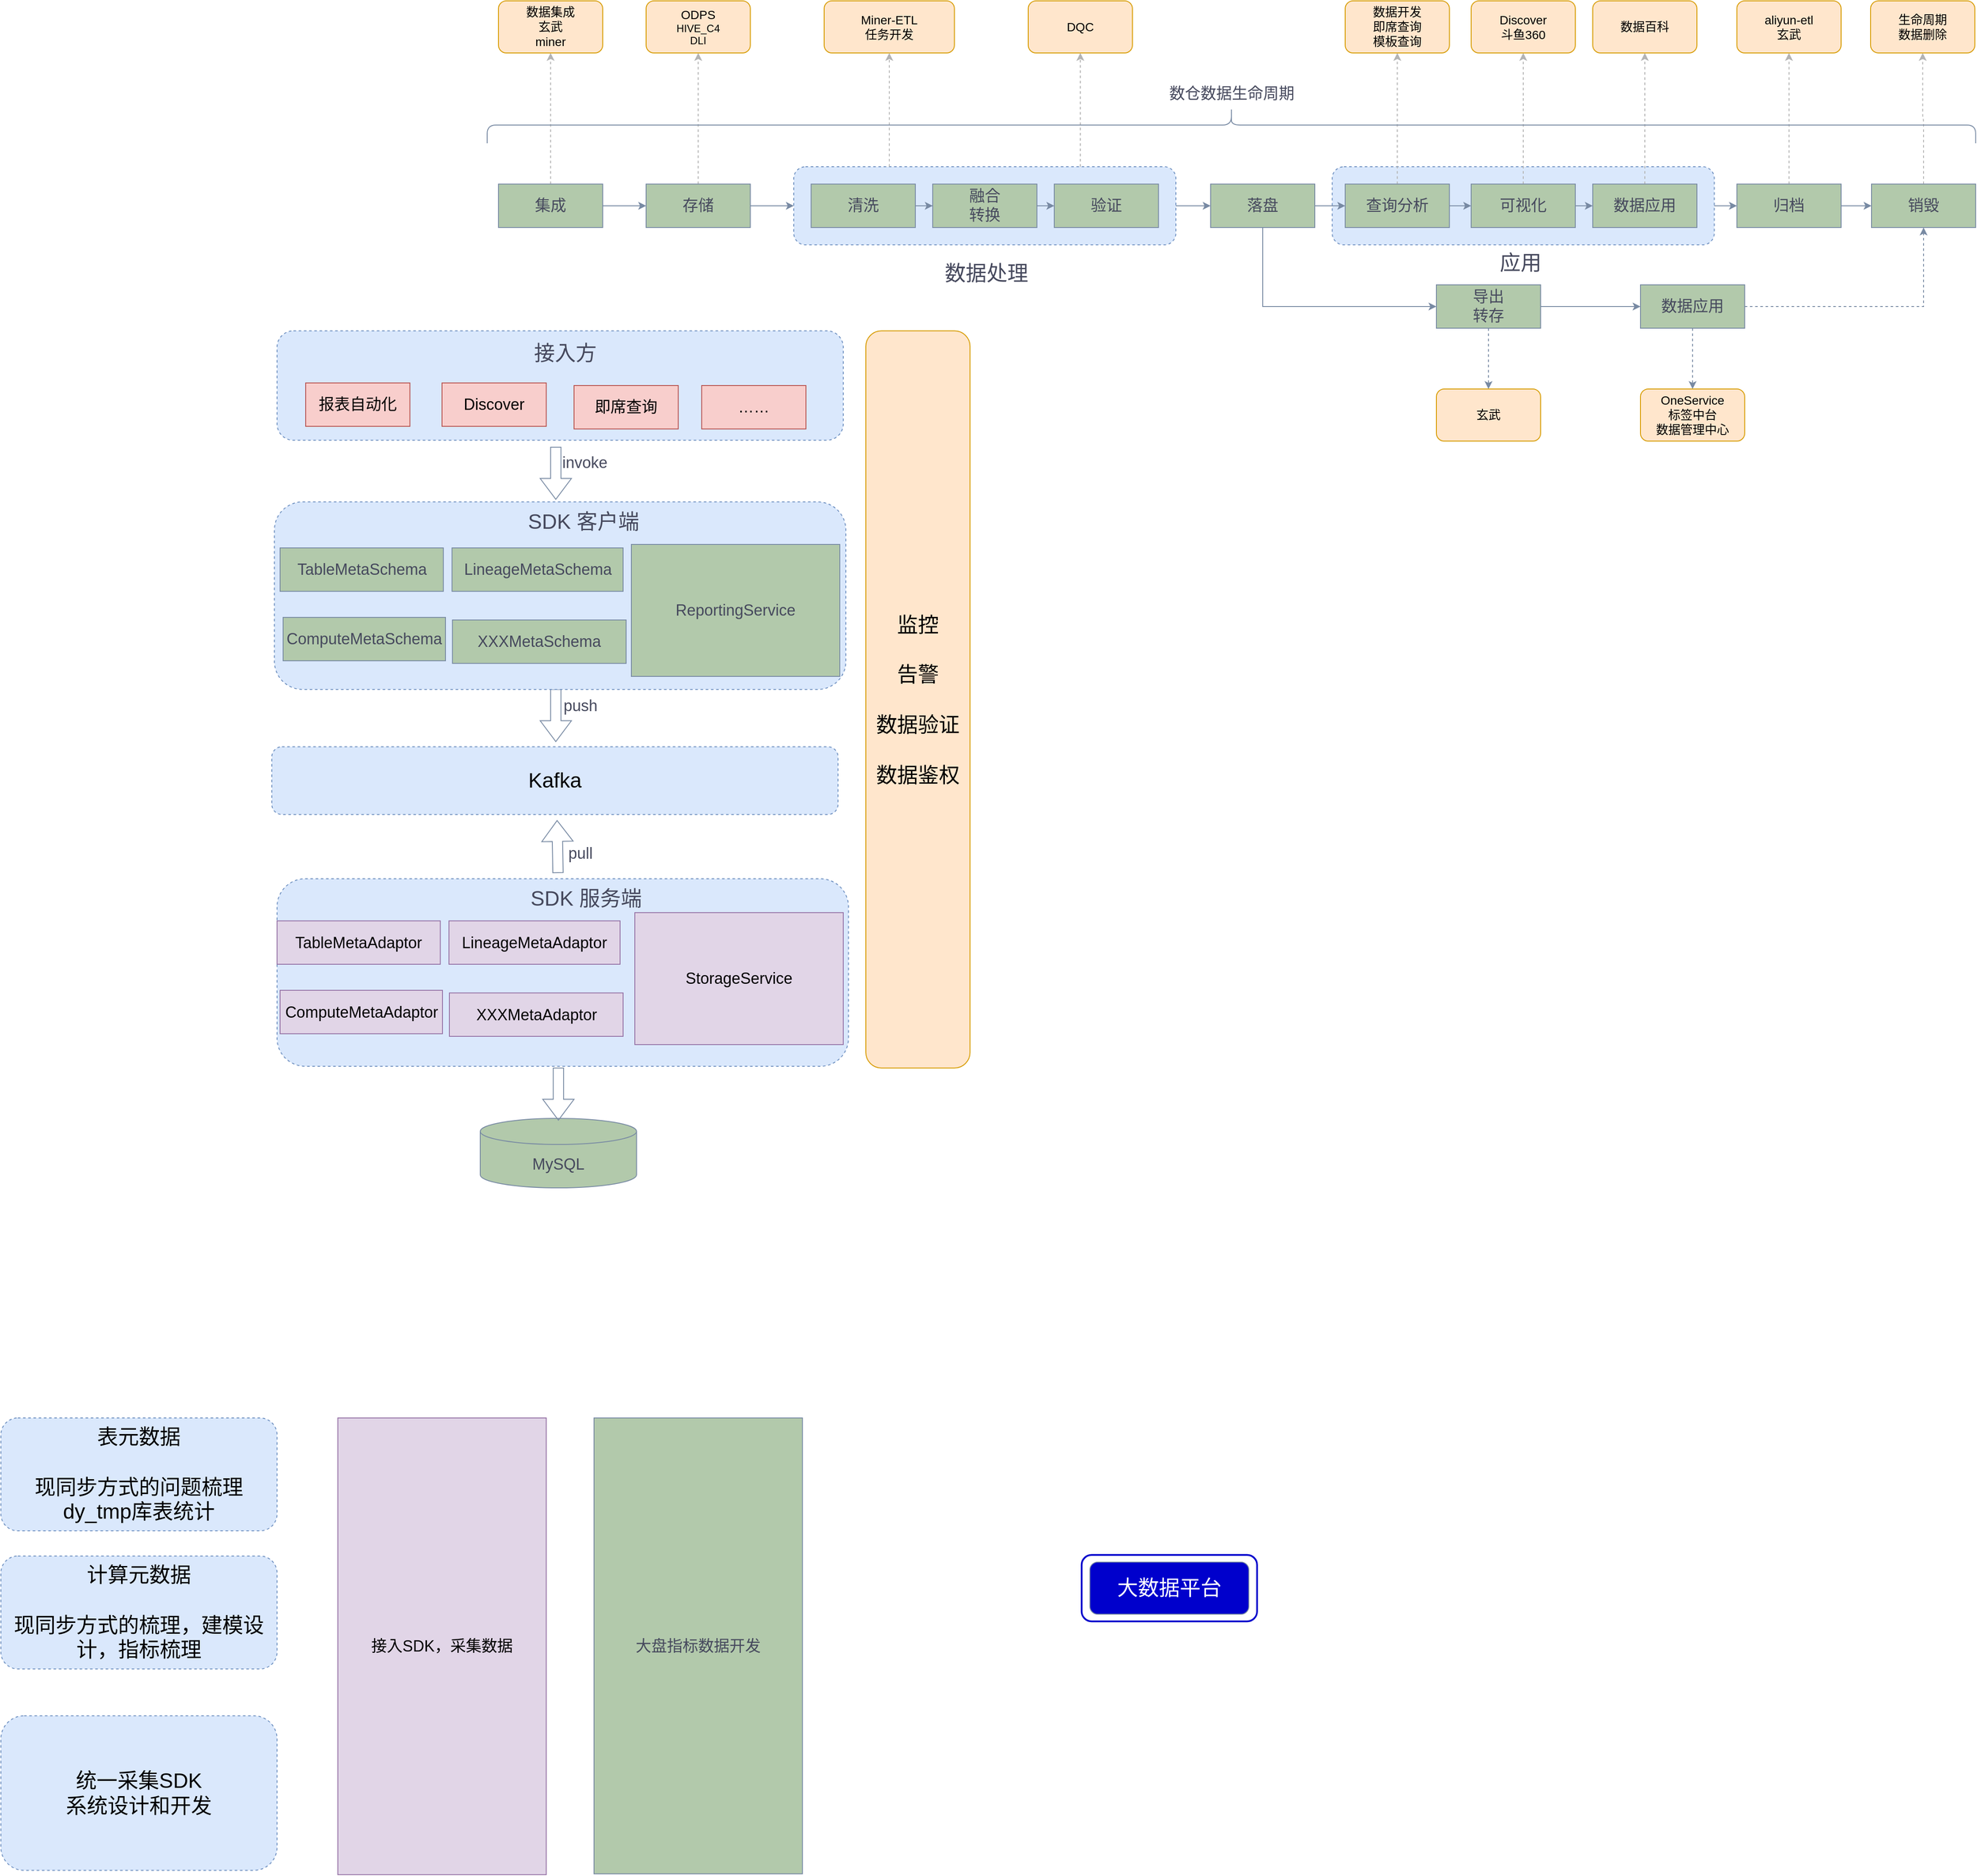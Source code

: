 <mxfile version="15.1.4" type="github">
  <diagram id="C5RBs43oDa-KdzZeNtuy" name="Page-1">
    <mxGraphModel dx="2310" dy="783" grid="0" gridSize="10" guides="1" tooltips="1" connect="1" arrows="1" fold="1" page="1" pageScale="1" pageWidth="827" pageHeight="1169" math="0" shadow="0">
      <root>
        <mxCell id="WIyWlLk6GJQsqaUBKTNV-0" />
        <mxCell id="WIyWlLk6GJQsqaUBKTNV-1" parent="WIyWlLk6GJQsqaUBKTNV-0" />
        <mxCell id="fR8x_7uv4c2v0l3vNsXf-149" value="" style="rounded=1;whiteSpace=wrap;html=1;sketch=0;fontColor=#46495D;align=center;fillColor=none;strokeWidth=2;strokeColor=#0000CC;" vertex="1" parent="WIyWlLk6GJQsqaUBKTNV-1">
          <mxGeometry x="451.5" y="1848.75" width="202" height="76.5" as="geometry" />
        </mxCell>
        <mxCell id="fR8x_7uv4c2v0l3vNsXf-33" value="" style="rounded=1;whiteSpace=wrap;html=1;dashed=1;fillColor=#dae8fc;strokeColor=#6c8ebf;" vertex="1" parent="WIyWlLk6GJQsqaUBKTNV-1">
          <mxGeometry x="740" y="250" width="440" height="90" as="geometry" />
        </mxCell>
        <mxCell id="jvFf8i0ZCvz8vUMbrJRg-9" style="edgeStyle=orthogonalEdgeStyle;rounded=0;orthogonalLoop=1;jettySize=auto;html=1;exitX=1;exitY=0.5;exitDx=0;exitDy=0;strokeColor=#788AA3;fontColor=#46495D;" parent="WIyWlLk6GJQsqaUBKTNV-1" source="jvFf8i0ZCvz8vUMbrJRg-0" target="jvFf8i0ZCvz8vUMbrJRg-1" edge="1">
          <mxGeometry relative="1" as="geometry" />
        </mxCell>
        <mxCell id="fR8x_7uv4c2v0l3vNsXf-49" style="edgeStyle=orthogonalEdgeStyle;curved=0;rounded=1;sketch=0;orthogonalLoop=1;jettySize=auto;html=1;exitX=0.5;exitY=0;exitDx=0;exitDy=0;entryX=0.5;entryY=1;entryDx=0;entryDy=0;dashed=1;fontColor=#46495D;fillColor=#B2C9AB;strokeColor=#B3B3B3;" edge="1" parent="WIyWlLk6GJQsqaUBKTNV-1" source="jvFf8i0ZCvz8vUMbrJRg-0" target="fR8x_7uv4c2v0l3vNsXf-35">
          <mxGeometry relative="1" as="geometry" />
        </mxCell>
        <mxCell id="jvFf8i0ZCvz8vUMbrJRg-0" value="&lt;font style=&quot;font-size: 18px&quot;&gt;集成&lt;/font&gt;" style="rounded=0;whiteSpace=wrap;html=1;fillColor=#B2C9AB;strokeColor=#788AA3;fontColor=#46495D;" parent="WIyWlLk6GJQsqaUBKTNV-1" vertex="1">
          <mxGeometry x="-220" y="270" width="120" height="50" as="geometry" />
        </mxCell>
        <mxCell id="fR8x_7uv4c2v0l3vNsXf-10" style="edgeStyle=orthogonalEdgeStyle;rounded=0;orthogonalLoop=1;jettySize=auto;html=1;exitX=1;exitY=0.5;exitDx=0;exitDy=0;entryX=0;entryY=0.5;entryDx=0;entryDy=0;strokeColor=#788AA3;fontColor=#46495D;" edge="1" parent="WIyWlLk6GJQsqaUBKTNV-1" source="jvFf8i0ZCvz8vUMbrJRg-1" target="fR8x_7uv4c2v0l3vNsXf-1">
          <mxGeometry relative="1" as="geometry" />
        </mxCell>
        <mxCell id="fR8x_7uv4c2v0l3vNsXf-50" style="edgeStyle=orthogonalEdgeStyle;curved=0;rounded=1;sketch=0;orthogonalLoop=1;jettySize=auto;html=1;exitX=0.5;exitY=0;exitDx=0;exitDy=0;entryX=0.5;entryY=1;entryDx=0;entryDy=0;dashed=1;fontColor=#46495D;fillColor=#B2C9AB;strokeColor=#B3B3B3;" edge="1" parent="WIyWlLk6GJQsqaUBKTNV-1" source="jvFf8i0ZCvz8vUMbrJRg-1" target="fR8x_7uv4c2v0l3vNsXf-36">
          <mxGeometry relative="1" as="geometry" />
        </mxCell>
        <mxCell id="jvFf8i0ZCvz8vUMbrJRg-1" value="&lt;font style=&quot;font-size: 18px&quot;&gt;存储&lt;/font&gt;" style="rounded=0;whiteSpace=wrap;html=1;fillColor=#B2C9AB;strokeColor=#788AA3;fontColor=#46495D;" parent="WIyWlLk6GJQsqaUBKTNV-1" vertex="1">
          <mxGeometry x="-50" y="270" width="120" height="50" as="geometry" />
        </mxCell>
        <mxCell id="fR8x_7uv4c2v0l3vNsXf-13" style="edgeStyle=orthogonalEdgeStyle;rounded=0;orthogonalLoop=1;jettySize=auto;html=1;exitX=1;exitY=0.5;exitDx=0;exitDy=0;entryX=0;entryY=0.5;entryDx=0;entryDy=0;strokeColor=#788AA3;fontColor=#46495D;" edge="1" parent="WIyWlLk6GJQsqaUBKTNV-1" source="jvFf8i0ZCvz8vUMbrJRg-2" target="jvFf8i0ZCvz8vUMbrJRg-4">
          <mxGeometry relative="1" as="geometry" />
        </mxCell>
        <mxCell id="fR8x_7uv4c2v0l3vNsXf-16" style="edgeStyle=orthogonalEdgeStyle;rounded=0;orthogonalLoop=1;jettySize=auto;html=1;exitX=0.5;exitY=1;exitDx=0;exitDy=0;entryX=0;entryY=0.5;entryDx=0;entryDy=0;strokeColor=#788AA3;fontColor=#46495D;" edge="1" parent="WIyWlLk6GJQsqaUBKTNV-1" source="jvFf8i0ZCvz8vUMbrJRg-2" target="jvFf8i0ZCvz8vUMbrJRg-3">
          <mxGeometry relative="1" as="geometry" />
        </mxCell>
        <mxCell id="jvFf8i0ZCvz8vUMbrJRg-2" value="&lt;span style=&quot;font-size: 18px&quot;&gt;落盘&lt;/span&gt;" style="rounded=0;whiteSpace=wrap;html=1;fillColor=#B2C9AB;strokeColor=#788AA3;fontColor=#46495D;" parent="WIyWlLk6GJQsqaUBKTNV-1" vertex="1">
          <mxGeometry x="600" y="270" width="120" height="50" as="geometry" />
        </mxCell>
        <mxCell id="fR8x_7uv4c2v0l3vNsXf-17" style="edgeStyle=orthogonalEdgeStyle;rounded=0;orthogonalLoop=1;jettySize=auto;html=1;exitX=1;exitY=0.5;exitDx=0;exitDy=0;entryX=0;entryY=0.5;entryDx=0;entryDy=0;strokeColor=#788AA3;fontColor=#46495D;" edge="1" parent="WIyWlLk6GJQsqaUBKTNV-1" source="jvFf8i0ZCvz8vUMbrJRg-3" target="fR8x_7uv4c2v0l3vNsXf-12">
          <mxGeometry relative="1" as="geometry" />
        </mxCell>
        <mxCell id="fR8x_7uv4c2v0l3vNsXf-62" style="edgeStyle=orthogonalEdgeStyle;curved=0;rounded=1;sketch=0;orthogonalLoop=1;jettySize=auto;html=1;exitX=0.5;exitY=1;exitDx=0;exitDy=0;entryX=0.5;entryY=0;entryDx=0;entryDy=0;dashed=1;fontColor=#46495D;strokeColor=#788AA3;fillColor=#B2C9AB;" edge="1" parent="WIyWlLk6GJQsqaUBKTNV-1" source="jvFf8i0ZCvz8vUMbrJRg-3" target="fR8x_7uv4c2v0l3vNsXf-61">
          <mxGeometry relative="1" as="geometry" />
        </mxCell>
        <mxCell id="jvFf8i0ZCvz8vUMbrJRg-3" value="&lt;font style=&quot;font-size: 18px&quot;&gt;导出&lt;br&gt;转存&lt;br&gt;&lt;/font&gt;" style="rounded=0;whiteSpace=wrap;html=1;fillColor=#B2C9AB;strokeColor=#788AA3;fontColor=#46495D;" parent="WIyWlLk6GJQsqaUBKTNV-1" vertex="1">
          <mxGeometry x="860" y="386" width="120" height="50" as="geometry" />
        </mxCell>
        <mxCell id="fR8x_7uv4c2v0l3vNsXf-14" style="edgeStyle=orthogonalEdgeStyle;rounded=0;orthogonalLoop=1;jettySize=auto;html=1;exitX=1;exitY=0.5;exitDx=0;exitDy=0;strokeColor=#788AA3;fontColor=#46495D;entryX=0;entryY=0.5;entryDx=0;entryDy=0;" edge="1" parent="WIyWlLk6GJQsqaUBKTNV-1" source="jvFf8i0ZCvz8vUMbrJRg-4" target="fR8x_7uv4c2v0l3vNsXf-20">
          <mxGeometry relative="1" as="geometry">
            <mxPoint x="920" y="295" as="targetPoint" />
          </mxGeometry>
        </mxCell>
        <mxCell id="fR8x_7uv4c2v0l3vNsXf-70" style="edgeStyle=none;rounded=0;sketch=0;orthogonalLoop=1;jettySize=auto;html=1;exitX=0.5;exitY=0;exitDx=0;exitDy=0;entryX=0.5;entryY=1;entryDx=0;entryDy=0;fontColor=#46495D;fillColor=#B2C9AB;strokeColor=#B3B3B3;dashed=1;" edge="1" parent="WIyWlLk6GJQsqaUBKTNV-1" source="jvFf8i0ZCvz8vUMbrJRg-4" target="fR8x_7uv4c2v0l3vNsXf-40">
          <mxGeometry relative="1" as="geometry" />
        </mxCell>
        <mxCell id="jvFf8i0ZCvz8vUMbrJRg-4" value="&lt;font style=&quot;font-size: 18px&quot;&gt;查询分析&lt;/font&gt;" style="rounded=0;whiteSpace=wrap;html=1;fillColor=#B2C9AB;strokeColor=#788AA3;fontColor=#46495D;" parent="WIyWlLk6GJQsqaUBKTNV-1" vertex="1">
          <mxGeometry x="755" y="270" width="120" height="50" as="geometry" />
        </mxCell>
        <mxCell id="fR8x_7uv4c2v0l3vNsXf-15" style="edgeStyle=orthogonalEdgeStyle;rounded=0;orthogonalLoop=1;jettySize=auto;html=1;entryX=0;entryY=0.5;entryDx=0;entryDy=0;strokeColor=#788AA3;fontColor=#46495D;" edge="1" parent="WIyWlLk6GJQsqaUBKTNV-1" target="jvFf8i0ZCvz8vUMbrJRg-6">
          <mxGeometry relative="1" as="geometry">
            <mxPoint x="1180" y="295" as="sourcePoint" />
          </mxGeometry>
        </mxCell>
        <mxCell id="fR8x_7uv4c2v0l3vNsXf-72" style="edgeStyle=none;rounded=1;sketch=0;orthogonalLoop=1;jettySize=auto;html=1;exitX=0.5;exitY=0;exitDx=0;exitDy=0;entryX=0.5;entryY=1;entryDx=0;entryDy=0;fontColor=#46495D;fillColor=#B2C9AB;strokeColor=#B3B3B3;dashed=1;" edge="1" parent="WIyWlLk6GJQsqaUBKTNV-1" source="jvFf8i0ZCvz8vUMbrJRg-5" target="fR8x_7uv4c2v0l3vNsXf-48">
          <mxGeometry relative="1" as="geometry" />
        </mxCell>
        <mxCell id="jvFf8i0ZCvz8vUMbrJRg-5" value="&lt;font style=&quot;font-size: 18px&quot;&gt;数据应用&lt;/font&gt;" style="rounded=0;whiteSpace=wrap;html=1;fillColor=#B2C9AB;strokeColor=#788AA3;fontColor=#46495D;" parent="WIyWlLk6GJQsqaUBKTNV-1" vertex="1">
          <mxGeometry x="1040" y="270" width="120" height="50" as="geometry" />
        </mxCell>
        <mxCell id="jvFf8i0ZCvz8vUMbrJRg-13" value="" style="edgeStyle=orthogonalEdgeStyle;rounded=0;orthogonalLoop=1;jettySize=auto;html=1;strokeColor=#788AA3;fontColor=#46495D;" parent="WIyWlLk6GJQsqaUBKTNV-1" source="jvFf8i0ZCvz8vUMbrJRg-6" target="jvFf8i0ZCvz8vUMbrJRg-7" edge="1">
          <mxGeometry relative="1" as="geometry" />
        </mxCell>
        <mxCell id="fR8x_7uv4c2v0l3vNsXf-58" style="edgeStyle=orthogonalEdgeStyle;curved=0;rounded=1;sketch=0;orthogonalLoop=1;jettySize=auto;html=1;exitX=0.5;exitY=0;exitDx=0;exitDy=0;entryX=0.5;entryY=1;entryDx=0;entryDy=0;dashed=1;fontColor=#46495D;fillColor=#B2C9AB;strokeColor=#B3B3B3;" edge="1" parent="WIyWlLk6GJQsqaUBKTNV-1" source="jvFf8i0ZCvz8vUMbrJRg-6" target="fR8x_7uv4c2v0l3vNsXf-43">
          <mxGeometry relative="1" as="geometry" />
        </mxCell>
        <mxCell id="jvFf8i0ZCvz8vUMbrJRg-6" value="&lt;font style=&quot;font-size: 18px&quot;&gt;归档&lt;/font&gt;" style="rounded=0;whiteSpace=wrap;html=1;fillColor=#B2C9AB;strokeColor=#788AA3;fontColor=#46495D;" parent="WIyWlLk6GJQsqaUBKTNV-1" vertex="1">
          <mxGeometry x="1206" y="270" width="120" height="50" as="geometry" />
        </mxCell>
        <mxCell id="fR8x_7uv4c2v0l3vNsXf-59" style="edgeStyle=orthogonalEdgeStyle;curved=0;rounded=1;sketch=0;orthogonalLoop=1;jettySize=auto;html=1;exitX=0.5;exitY=0;exitDx=0;exitDy=0;entryX=0.5;entryY=1;entryDx=0;entryDy=0;dashed=1;fontColor=#46495D;fillColor=#B2C9AB;strokeColor=#B3B3B3;" edge="1" parent="WIyWlLk6GJQsqaUBKTNV-1" source="jvFf8i0ZCvz8vUMbrJRg-7" target="fR8x_7uv4c2v0l3vNsXf-44">
          <mxGeometry relative="1" as="geometry" />
        </mxCell>
        <mxCell id="jvFf8i0ZCvz8vUMbrJRg-7" value="&lt;font style=&quot;font-size: 18px&quot;&gt;销毁&lt;/font&gt;" style="rounded=0;whiteSpace=wrap;html=1;fillColor=#B2C9AB;strokeColor=#788AA3;fontColor=#46495D;" parent="WIyWlLk6GJQsqaUBKTNV-1" vertex="1">
          <mxGeometry x="1361" y="270" width="120" height="50" as="geometry" />
        </mxCell>
        <mxCell id="fR8x_7uv4c2v0l3vNsXf-9" value="" style="group;fontColor=#46495D;" vertex="1" connectable="0" parent="WIyWlLk6GJQsqaUBKTNV-1">
          <mxGeometry x="120" y="250" width="440" height="90" as="geometry" />
        </mxCell>
        <mxCell id="fR8x_7uv4c2v0l3vNsXf-1" value="" style="rounded=1;whiteSpace=wrap;html=1;dashed=1;fillColor=#dae8fc;strokeColor=#6c8ebf;" vertex="1" parent="fR8x_7uv4c2v0l3vNsXf-9">
          <mxGeometry width="440" height="90" as="geometry" />
        </mxCell>
        <mxCell id="fR8x_7uv4c2v0l3vNsXf-2" value="&lt;span style=&quot;font-size: 18px&quot;&gt;清洗&lt;/span&gt;" style="rounded=0;whiteSpace=wrap;html=1;fillColor=#B2C9AB;strokeColor=#788AA3;fontColor=#46495D;" vertex="1" parent="fR8x_7uv4c2v0l3vNsXf-9">
          <mxGeometry x="20" y="20" width="120" height="50" as="geometry" />
        </mxCell>
        <mxCell id="fR8x_7uv4c2v0l3vNsXf-5" value="&lt;span style=&quot;font-size: 18px&quot;&gt;融合&lt;br&gt;转换&lt;br&gt;&lt;/span&gt;" style="rounded=0;whiteSpace=wrap;html=1;fillColor=#B2C9AB;strokeColor=#788AA3;fontColor=#46495D;" vertex="1" parent="fR8x_7uv4c2v0l3vNsXf-9">
          <mxGeometry x="160" y="20" width="120" height="50" as="geometry" />
        </mxCell>
        <mxCell id="fR8x_7uv4c2v0l3vNsXf-7" style="edgeStyle=orthogonalEdgeStyle;rounded=0;orthogonalLoop=1;jettySize=auto;html=1;exitX=1;exitY=0.5;exitDx=0;exitDy=0;strokeColor=#788AA3;fontColor=#46495D;" edge="1" parent="fR8x_7uv4c2v0l3vNsXf-9" source="fR8x_7uv4c2v0l3vNsXf-2" target="fR8x_7uv4c2v0l3vNsXf-5">
          <mxGeometry relative="1" as="geometry" />
        </mxCell>
        <mxCell id="fR8x_7uv4c2v0l3vNsXf-6" value="&lt;span style=&quot;font-size: 18px&quot;&gt;验证&lt;br&gt;&lt;/span&gt;" style="rounded=0;whiteSpace=wrap;html=1;fillColor=#B2C9AB;strokeColor=#788AA3;fontColor=#46495D;" vertex="1" parent="fR8x_7uv4c2v0l3vNsXf-9">
          <mxGeometry x="300" y="20" width="120" height="50" as="geometry" />
        </mxCell>
        <mxCell id="fR8x_7uv4c2v0l3vNsXf-8" style="edgeStyle=orthogonalEdgeStyle;rounded=0;orthogonalLoop=1;jettySize=auto;html=1;exitX=1;exitY=0.5;exitDx=0;exitDy=0;entryX=0;entryY=0.5;entryDx=0;entryDy=0;strokeColor=#788AA3;fontColor=#46495D;" edge="1" parent="fR8x_7uv4c2v0l3vNsXf-9" source="fR8x_7uv4c2v0l3vNsXf-5" target="fR8x_7uv4c2v0l3vNsXf-6">
          <mxGeometry relative="1" as="geometry" />
        </mxCell>
        <mxCell id="fR8x_7uv4c2v0l3vNsXf-11" style="edgeStyle=orthogonalEdgeStyle;rounded=0;orthogonalLoop=1;jettySize=auto;html=1;exitX=1;exitY=0.5;exitDx=0;exitDy=0;entryX=0;entryY=0.5;entryDx=0;entryDy=0;strokeColor=#788AA3;fontColor=#46495D;" edge="1" parent="WIyWlLk6GJQsqaUBKTNV-1" source="fR8x_7uv4c2v0l3vNsXf-1" target="jvFf8i0ZCvz8vUMbrJRg-2">
          <mxGeometry relative="1" as="geometry" />
        </mxCell>
        <mxCell id="fR8x_7uv4c2v0l3vNsXf-18" style="edgeStyle=orthogonalEdgeStyle;rounded=0;orthogonalLoop=1;jettySize=auto;html=1;exitX=1;exitY=0.5;exitDx=0;exitDy=0;dashed=1;strokeColor=#788AA3;fontColor=#46495D;" edge="1" parent="WIyWlLk6GJQsqaUBKTNV-1" source="fR8x_7uv4c2v0l3vNsXf-12" target="jvFf8i0ZCvz8vUMbrJRg-7">
          <mxGeometry relative="1" as="geometry" />
        </mxCell>
        <mxCell id="fR8x_7uv4c2v0l3vNsXf-60" style="edgeStyle=orthogonalEdgeStyle;curved=0;rounded=1;sketch=0;orthogonalLoop=1;jettySize=auto;html=1;exitX=0.5;exitY=1;exitDx=0;exitDy=0;dashed=1;fontColor=#46495D;strokeColor=#788AA3;fillColor=#B2C9AB;" edge="1" parent="WIyWlLk6GJQsqaUBKTNV-1" source="fR8x_7uv4c2v0l3vNsXf-12" target="fR8x_7uv4c2v0l3vNsXf-45">
          <mxGeometry relative="1" as="geometry" />
        </mxCell>
        <mxCell id="fR8x_7uv4c2v0l3vNsXf-12" value="&lt;font style=&quot;font-size: 18px&quot;&gt;数据应用&lt;/font&gt;" style="rounded=0;whiteSpace=wrap;html=1;fillColor=#B2C9AB;strokeColor=#788AA3;fontColor=#46495D;" vertex="1" parent="WIyWlLk6GJQsqaUBKTNV-1">
          <mxGeometry x="1095" y="386" width="120" height="50" as="geometry" />
        </mxCell>
        <mxCell id="fR8x_7uv4c2v0l3vNsXf-21" style="edgeStyle=orthogonalEdgeStyle;curved=0;rounded=1;sketch=0;orthogonalLoop=1;jettySize=auto;html=1;exitX=1;exitY=0.5;exitDx=0;exitDy=0;entryX=0;entryY=0.5;entryDx=0;entryDy=0;fontColor=#46495D;strokeColor=#788AA3;fillColor=#B2C9AB;" edge="1" parent="WIyWlLk6GJQsqaUBKTNV-1" source="fR8x_7uv4c2v0l3vNsXf-20" target="jvFf8i0ZCvz8vUMbrJRg-5">
          <mxGeometry relative="1" as="geometry" />
        </mxCell>
        <mxCell id="fR8x_7uv4c2v0l3vNsXf-71" style="edgeStyle=none;rounded=0;sketch=0;orthogonalLoop=1;jettySize=auto;html=1;exitX=0.5;exitY=0;exitDx=0;exitDy=0;fontColor=#46495D;fillColor=#B2C9AB;strokeColor=#B3B3B3;dashed=1;" edge="1" parent="WIyWlLk6GJQsqaUBKTNV-1" source="fR8x_7uv4c2v0l3vNsXf-20" target="fR8x_7uv4c2v0l3vNsXf-41">
          <mxGeometry relative="1" as="geometry" />
        </mxCell>
        <mxCell id="fR8x_7uv4c2v0l3vNsXf-20" value="&lt;font style=&quot;font-size: 18px&quot;&gt;可视化&lt;/font&gt;" style="rounded=0;whiteSpace=wrap;html=1;fillColor=#B2C9AB;strokeColor=#788AA3;fontColor=#46495D;" vertex="1" parent="WIyWlLk6GJQsqaUBKTNV-1">
          <mxGeometry x="900" y="270" width="120" height="50" as="geometry" />
        </mxCell>
        <mxCell id="fR8x_7uv4c2v0l3vNsXf-35" value="&lt;font style=&quot;font-size: 14px&quot;&gt;数据集成&lt;br&gt;玄武&lt;br&gt;miner&lt;/font&gt;" style="rounded=1;whiteSpace=wrap;html=1;sketch=0;strokeColor=#d79b00;fillColor=#ffe6cc;align=center;" vertex="1" parent="WIyWlLk6GJQsqaUBKTNV-1">
          <mxGeometry x="-220" y="59" width="120" height="60" as="geometry" />
        </mxCell>
        <mxCell id="fR8x_7uv4c2v0l3vNsXf-36" value="&lt;span style=&quot;font-size: 14px&quot;&gt;ODPS&lt;br&gt;&lt;/span&gt;HIVE_C4&lt;br&gt;DLI" style="rounded=1;whiteSpace=wrap;html=1;sketch=0;strokeColor=#d79b00;fillColor=#ffe6cc;align=center;" vertex="1" parent="WIyWlLk6GJQsqaUBKTNV-1">
          <mxGeometry x="-50" y="59" width="120" height="60" as="geometry" />
        </mxCell>
        <mxCell id="fR8x_7uv4c2v0l3vNsXf-37" value="&lt;span style=&quot;font-size: 14px&quot;&gt;DQC&lt;/span&gt;" style="rounded=1;whiteSpace=wrap;html=1;sketch=0;strokeColor=#d79b00;fillColor=#ffe6cc;align=center;" vertex="1" parent="WIyWlLk6GJQsqaUBKTNV-1">
          <mxGeometry x="390" y="59" width="120" height="60" as="geometry" />
        </mxCell>
        <mxCell id="fR8x_7uv4c2v0l3vNsXf-38" value="&lt;span style=&quot;font-size: 14px&quot;&gt;Miner-ETL&lt;br&gt;任务开发&lt;br&gt;&lt;/span&gt;" style="rounded=1;whiteSpace=wrap;html=1;sketch=0;strokeColor=#d79b00;fillColor=#ffe6cc;align=center;" vertex="1" parent="WIyWlLk6GJQsqaUBKTNV-1">
          <mxGeometry x="155" y="59" width="150" height="60" as="geometry" />
        </mxCell>
        <mxCell id="fR8x_7uv4c2v0l3vNsXf-40" value="&lt;span style=&quot;font-size: 14px&quot;&gt;数据开发&lt;br&gt;即席查询&lt;br&gt;模板查询&lt;br&gt;&lt;/span&gt;" style="rounded=1;whiteSpace=wrap;html=1;sketch=0;strokeColor=#d79b00;fillColor=#ffe6cc;align=center;" vertex="1" parent="WIyWlLk6GJQsqaUBKTNV-1">
          <mxGeometry x="755" y="59" width="120" height="60" as="geometry" />
        </mxCell>
        <mxCell id="fR8x_7uv4c2v0l3vNsXf-41" value="&lt;span style=&quot;font-size: 14px&quot;&gt;Discover&lt;br&gt;斗鱼360&lt;br&gt;&lt;/span&gt;" style="rounded=1;whiteSpace=wrap;html=1;sketch=0;strokeColor=#d79b00;fillColor=#ffe6cc;align=center;" vertex="1" parent="WIyWlLk6GJQsqaUBKTNV-1">
          <mxGeometry x="900" y="59" width="120" height="60" as="geometry" />
        </mxCell>
        <mxCell id="fR8x_7uv4c2v0l3vNsXf-43" value="&lt;span style=&quot;font-size: 14px&quot;&gt;aliyun-etl&lt;br&gt;玄武&lt;br&gt;&lt;/span&gt;" style="rounded=1;whiteSpace=wrap;html=1;sketch=0;strokeColor=#d79b00;fillColor=#ffe6cc;align=center;" vertex="1" parent="WIyWlLk6GJQsqaUBKTNV-1">
          <mxGeometry x="1206" y="59" width="120" height="60" as="geometry" />
        </mxCell>
        <mxCell id="fR8x_7uv4c2v0l3vNsXf-44" value="&lt;span style=&quot;font-size: 14px&quot;&gt;生命周期&lt;br&gt;数据删除&lt;br&gt;&lt;/span&gt;" style="rounded=1;whiteSpace=wrap;html=1;sketch=0;strokeColor=#d79b00;fillColor=#ffe6cc;align=center;" vertex="1" parent="WIyWlLk6GJQsqaUBKTNV-1">
          <mxGeometry x="1360" y="59" width="120" height="60" as="geometry" />
        </mxCell>
        <mxCell id="fR8x_7uv4c2v0l3vNsXf-45" value="&lt;span style=&quot;font-size: 14px&quot;&gt;OneService&lt;br&gt;&lt;/span&gt;&lt;span style=&quot;font-size: 14px&quot;&gt;标签中台&lt;br&gt;数据管理中心&lt;br&gt;&lt;/span&gt;" style="rounded=1;whiteSpace=wrap;html=1;sketch=0;strokeColor=#d79b00;fillColor=#ffe6cc;align=center;" vertex="1" parent="WIyWlLk6GJQsqaUBKTNV-1">
          <mxGeometry x="1095" y="506" width="120" height="60" as="geometry" />
        </mxCell>
        <mxCell id="fR8x_7uv4c2v0l3vNsXf-48" value="&lt;span style=&quot;font-size: 14px&quot;&gt;数据百科&lt;br&gt;&lt;/span&gt;" style="rounded=1;whiteSpace=wrap;html=1;sketch=0;strokeColor=#d79b00;fillColor=#ffe6cc;align=center;" vertex="1" parent="WIyWlLk6GJQsqaUBKTNV-1">
          <mxGeometry x="1040" y="59" width="120" height="60" as="geometry" />
        </mxCell>
        <mxCell id="fR8x_7uv4c2v0l3vNsXf-52" style="edgeStyle=orthogonalEdgeStyle;curved=0;rounded=1;sketch=0;orthogonalLoop=1;jettySize=auto;html=1;exitX=0.25;exitY=0;exitDx=0;exitDy=0;dashed=1;fontColor=#46495D;fillColor=#B2C9AB;entryX=0.5;entryY=1;entryDx=0;entryDy=0;strokeColor=#B3B3B3;" edge="1" parent="WIyWlLk6GJQsqaUBKTNV-1" source="fR8x_7uv4c2v0l3vNsXf-1" target="fR8x_7uv4c2v0l3vNsXf-38">
          <mxGeometry relative="1" as="geometry">
            <mxPoint x="270" y="120" as="targetPoint" />
          </mxGeometry>
        </mxCell>
        <mxCell id="fR8x_7uv4c2v0l3vNsXf-54" style="edgeStyle=orthogonalEdgeStyle;curved=0;rounded=1;sketch=0;orthogonalLoop=1;jettySize=auto;html=1;exitX=0.75;exitY=0;exitDx=0;exitDy=0;dashed=1;fontColor=#46495D;fillColor=#B2C9AB;strokeColor=#B3B3B3;" edge="1" parent="WIyWlLk6GJQsqaUBKTNV-1" source="fR8x_7uv4c2v0l3vNsXf-1" target="fR8x_7uv4c2v0l3vNsXf-37">
          <mxGeometry relative="1" as="geometry" />
        </mxCell>
        <mxCell id="fR8x_7uv4c2v0l3vNsXf-61" value="&lt;span style=&quot;font-size: 14px&quot;&gt;玄武&lt;br&gt;&lt;/span&gt;" style="rounded=1;whiteSpace=wrap;html=1;sketch=0;strokeColor=#d79b00;fillColor=#ffe6cc;align=center;" vertex="1" parent="WIyWlLk6GJQsqaUBKTNV-1">
          <mxGeometry x="860" y="506" width="120" height="60" as="geometry" />
        </mxCell>
        <mxCell id="fR8x_7uv4c2v0l3vNsXf-66" value="" style="shape=curlyBracket;whiteSpace=wrap;html=1;rounded=1;flipH=1;sketch=0;fontColor=#46495D;strokeColor=#788AA3;fillColor=#B2C9AB;align=center;direction=south;size=0.5;" vertex="1" parent="WIyWlLk6GJQsqaUBKTNV-1">
          <mxGeometry x="-233" y="181" width="1714" height="42" as="geometry" />
        </mxCell>
        <mxCell id="fR8x_7uv4c2v0l3vNsXf-68" value="&lt;font style=&quot;font-size: 18px&quot;&gt;数仓数据生命周期&lt;/font&gt;" style="text;html=1;strokeColor=none;fillColor=none;align=center;verticalAlign=middle;whiteSpace=wrap;rounded=0;sketch=0;fontColor=#46495D;" vertex="1" parent="WIyWlLk6GJQsqaUBKTNV-1">
          <mxGeometry x="546.5" y="156" width="155" height="20" as="geometry" />
        </mxCell>
        <mxCell id="fR8x_7uv4c2v0l3vNsXf-73" value="&lt;font style=&quot;font-size: 24px&quot;&gt;数据处理&lt;/font&gt;" style="text;html=1;strokeColor=none;fillColor=none;align=center;verticalAlign=middle;whiteSpace=wrap;rounded=0;sketch=0;fontColor=#46495D;" vertex="1" parent="WIyWlLk6GJQsqaUBKTNV-1">
          <mxGeometry x="283" y="363" width="118" height="20" as="geometry" />
        </mxCell>
        <mxCell id="fR8x_7uv4c2v0l3vNsXf-75" value="&lt;span style=&quot;font-size: 24px&quot;&gt;应用&lt;/span&gt;" style="text;html=1;strokeColor=none;fillColor=none;align=center;verticalAlign=middle;whiteSpace=wrap;rounded=0;sketch=0;fontColor=#46495D;" vertex="1" parent="WIyWlLk6GJQsqaUBKTNV-1">
          <mxGeometry x="898" y="351" width="118" height="20" as="geometry" />
        </mxCell>
        <mxCell id="fR8x_7uv4c2v0l3vNsXf-92" style="edgeStyle=none;rounded=1;sketch=0;orthogonalLoop=1;jettySize=auto;html=1;fontColor=#46495D;strokeColor=#B3B3B3;fillColor=#B2C9AB;" edge="1" parent="WIyWlLk6GJQsqaUBKTNV-1">
          <mxGeometry relative="1" as="geometry">
            <mxPoint x="313" y="964.48" as="sourcePoint" />
            <mxPoint x="313" y="983.52" as="targetPoint" />
          </mxGeometry>
        </mxCell>
        <mxCell id="fR8x_7uv4c2v0l3vNsXf-93" value="&lt;font style=&quot;font-size: 24px&quot;&gt;Kafka&lt;/font&gt;" style="rounded=1;whiteSpace=wrap;html=1;dashed=1;fillColor=#dae8fc;strokeColor=#6c8ebf;" vertex="1" parent="WIyWlLk6GJQsqaUBKTNV-1">
          <mxGeometry x="-481" y="918" width="652" height="78" as="geometry" />
        </mxCell>
        <mxCell id="fR8x_7uv4c2v0l3vNsXf-101" value="&lt;font style=&quot;font-size: 18px&quot;&gt;MySQL&lt;/font&gt;" style="shape=cylinder3;whiteSpace=wrap;html=1;boundedLbl=1;backgroundOutline=1;size=15;rounded=0;sketch=0;fontColor=#46495D;strokeColor=#788AA3;fillColor=#B2C9AB;align=center;" vertex="1" parent="WIyWlLk6GJQsqaUBKTNV-1">
          <mxGeometry x="-241" y="1346" width="180" height="80" as="geometry" />
        </mxCell>
        <mxCell id="fR8x_7uv4c2v0l3vNsXf-102" value="&lt;font style=&quot;font-size: 24px&quot;&gt;监控&lt;br&gt;&lt;br&gt;告警&lt;br&gt;&lt;br&gt;数据验证&lt;br&gt;&lt;br&gt;数据鉴权&lt;/font&gt;" style="rounded=1;whiteSpace=wrap;html=1;sketch=0;strokeColor=#d79b00;fillColor=#ffe6cc;align=center;" vertex="1" parent="WIyWlLk6GJQsqaUBKTNV-1">
          <mxGeometry x="203" y="439" width="120" height="849" as="geometry" />
        </mxCell>
        <mxCell id="fR8x_7uv4c2v0l3vNsXf-87" value="" style="rounded=1;whiteSpace=wrap;html=1;dashed=1;fillColor=#dae8fc;strokeColor=#6c8ebf;" vertex="1" parent="WIyWlLk6GJQsqaUBKTNV-1">
          <mxGeometry x="-475" y="439" width="652" height="126" as="geometry" />
        </mxCell>
        <mxCell id="fR8x_7uv4c2v0l3vNsXf-83" value="&lt;font style=&quot;font-size: 18px&quot;&gt;报表自动化&lt;/font&gt;" style="rounded=0;whiteSpace=wrap;html=1;fillColor=#f8cecc;strokeColor=#b85450;" vertex="1" parent="WIyWlLk6GJQsqaUBKTNV-1">
          <mxGeometry x="-442" y="499" width="120" height="50" as="geometry" />
        </mxCell>
        <mxCell id="fR8x_7uv4c2v0l3vNsXf-84" value="&lt;font style=&quot;font-size: 18px&quot;&gt;Discover&lt;br&gt;&lt;/font&gt;" style="rounded=0;whiteSpace=wrap;html=1;fillColor=#f8cecc;strokeColor=#b85450;" vertex="1" parent="WIyWlLk6GJQsqaUBKTNV-1">
          <mxGeometry x="-285" y="499" width="120" height="50" as="geometry" />
        </mxCell>
        <mxCell id="fR8x_7uv4c2v0l3vNsXf-85" value="&lt;font style=&quot;font-size: 18px&quot;&gt;即席查询&lt;br&gt;&lt;/font&gt;" style="rounded=0;whiteSpace=wrap;html=1;fillColor=#f8cecc;strokeColor=#b85450;" vertex="1" parent="WIyWlLk6GJQsqaUBKTNV-1">
          <mxGeometry x="-133" y="502" width="120" height="50" as="geometry" />
        </mxCell>
        <mxCell id="fR8x_7uv4c2v0l3vNsXf-86" value="&lt;font style=&quot;font-size: 18px&quot;&gt;……&lt;br&gt;&lt;/font&gt;" style="rounded=0;whiteSpace=wrap;html=1;fillColor=#f8cecc;strokeColor=#b85450;" vertex="1" parent="WIyWlLk6GJQsqaUBKTNV-1">
          <mxGeometry x="14" y="502" width="120" height="50" as="geometry" />
        </mxCell>
        <mxCell id="fR8x_7uv4c2v0l3vNsXf-89" value="&lt;font style=&quot;font-size: 24px&quot;&gt;接入方&lt;/font&gt;" style="text;html=1;strokeColor=none;fillColor=none;align=center;verticalAlign=middle;whiteSpace=wrap;rounded=0;sketch=0;fontColor=#46495D;" vertex="1" parent="WIyWlLk6GJQsqaUBKTNV-1">
          <mxGeometry x="-202" y="455" width="118" height="20" as="geometry" />
        </mxCell>
        <mxCell id="fR8x_7uv4c2v0l3vNsXf-108" value="" style="html=1;shadow=0;dashed=0;align=center;verticalAlign=middle;shape=mxgraph.arrows2.arrow;dy=0.67;dx=24;direction=south;notch=0;rounded=0;sketch=0;fontColor=#46495D;strokeColor=#788AA3;fillColor=none;" vertex="1" parent="WIyWlLk6GJQsqaUBKTNV-1">
          <mxGeometry x="-172" y="573" width="36" height="60" as="geometry" />
        </mxCell>
        <mxCell id="fR8x_7uv4c2v0l3vNsXf-119" value="" style="html=1;shadow=0;dashed=0;align=center;verticalAlign=middle;shape=mxgraph.arrows2.arrow;dy=0.67;dx=24;direction=south;notch=0;rounded=0;sketch=0;fontColor=#46495D;strokeColor=#788AA3;fillColor=none;" vertex="1" parent="WIyWlLk6GJQsqaUBKTNV-1">
          <mxGeometry x="-172" y="852" width="36" height="60" as="geometry" />
        </mxCell>
        <mxCell id="fR8x_7uv4c2v0l3vNsXf-120" value="" style="html=1;shadow=0;dashed=0;align=center;verticalAlign=middle;shape=mxgraph.arrows2.arrow;dy=0.67;dx=24;direction=south;notch=0;rounded=0;sketch=0;fontColor=#46495D;strokeColor=#788AA3;fillColor=none;rotation=-181;" vertex="1" parent="WIyWlLk6GJQsqaUBKTNV-1">
          <mxGeometry x="-170" y="1003" width="36" height="60" as="geometry" />
        </mxCell>
        <mxCell id="fR8x_7uv4c2v0l3vNsXf-122" value="&lt;font style=&quot;font-size: 18px&quot;&gt;push&lt;/font&gt;" style="text;html=1;strokeColor=none;fillColor=none;align=center;verticalAlign=middle;whiteSpace=wrap;rounded=0;sketch=0;fontColor=#46495D;" vertex="1" parent="WIyWlLk6GJQsqaUBKTNV-1">
          <mxGeometry x="-170" y="861" width="89" height="20" as="geometry" />
        </mxCell>
        <mxCell id="fR8x_7uv4c2v0l3vNsXf-123" value="&lt;font style=&quot;font-size: 18px&quot;&gt;pull&lt;/font&gt;" style="text;html=1;strokeColor=none;fillColor=none;align=center;verticalAlign=middle;whiteSpace=wrap;rounded=0;sketch=0;fontColor=#46495D;" vertex="1" parent="WIyWlLk6GJQsqaUBKTNV-1">
          <mxGeometry x="-170" y="1031" width="89" height="20" as="geometry" />
        </mxCell>
        <mxCell id="fR8x_7uv4c2v0l3vNsXf-124" value="&lt;span style=&quot;font-size: 18px&quot;&gt;invoke&lt;/span&gt;" style="text;html=1;strokeColor=none;fillColor=none;align=center;verticalAlign=middle;whiteSpace=wrap;rounded=0;sketch=0;fontColor=#46495D;" vertex="1" parent="WIyWlLk6GJQsqaUBKTNV-1">
          <mxGeometry x="-165" y="581" width="89" height="20" as="geometry" />
        </mxCell>
        <mxCell id="fR8x_7uv4c2v0l3vNsXf-90" value="" style="rounded=1;whiteSpace=wrap;html=1;dashed=1;fillColor=#dae8fc;strokeColor=#6c8ebf;" vertex="1" parent="WIyWlLk6GJQsqaUBKTNV-1">
          <mxGeometry x="-478" y="636" width="658" height="216" as="geometry" />
        </mxCell>
        <mxCell id="fR8x_7uv4c2v0l3vNsXf-79" value="&lt;span style=&quot;font-size: 18px&quot;&gt;ReportingService&lt;/span&gt;" style="rounded=0;whiteSpace=wrap;html=1;fillColor=#B2C9AB;strokeColor=#788AA3;fontColor=#46495D;" vertex="1" parent="WIyWlLk6GJQsqaUBKTNV-1">
          <mxGeometry x="-67" y="685" width="240" height="152" as="geometry" />
        </mxCell>
        <mxCell id="fR8x_7uv4c2v0l3vNsXf-91" value="&lt;font style=&quot;font-size: 24px&quot;&gt;SDK 客户端&lt;/font&gt;" style="text;html=1;strokeColor=none;fillColor=none;align=center;verticalAlign=middle;whiteSpace=wrap;rounded=0;sketch=0;fontColor=#46495D;" vertex="1" parent="WIyWlLk6GJQsqaUBKTNV-1">
          <mxGeometry x="-210" y="649" width="176" height="20" as="geometry" />
        </mxCell>
        <mxCell id="fR8x_7uv4c2v0l3vNsXf-125" value="&lt;span style=&quot;font-size: 18px&quot;&gt;ComputeMetaSchema&lt;/span&gt;" style="rounded=0;whiteSpace=wrap;html=1;fillColor=#B2C9AB;strokeColor=#788AA3;fontColor=#46495D;" vertex="1" parent="WIyWlLk6GJQsqaUBKTNV-1">
          <mxGeometry x="-468" y="769" width="187" height="50" as="geometry" />
        </mxCell>
        <mxCell id="fR8x_7uv4c2v0l3vNsXf-127" value="&lt;span style=&quot;font-size: 18px&quot;&gt;XXXMetaSchema&lt;/span&gt;" style="rounded=0;whiteSpace=wrap;html=1;fillColor=#B2C9AB;strokeColor=#788AA3;fontColor=#46495D;" vertex="1" parent="WIyWlLk6GJQsqaUBKTNV-1">
          <mxGeometry x="-273" y="772" width="200" height="50" as="geometry" />
        </mxCell>
        <mxCell id="fR8x_7uv4c2v0l3vNsXf-128" value="&lt;span style=&quot;font-size: 18px&quot;&gt;LineageMetaSchema&lt;/span&gt;" style="rounded=0;whiteSpace=wrap;html=1;fillColor=#B2C9AB;strokeColor=#788AA3;fontColor=#46495D;" vertex="1" parent="WIyWlLk6GJQsqaUBKTNV-1">
          <mxGeometry x="-273.5" y="689" width="197" height="50" as="geometry" />
        </mxCell>
        <mxCell id="fR8x_7uv4c2v0l3vNsXf-129" value="&lt;span style=&quot;font-size: 18px&quot;&gt;TableMetaSchema&lt;/span&gt;" style="rounded=0;whiteSpace=wrap;html=1;fillColor=#B2C9AB;strokeColor=#788AA3;fontColor=#46495D;" vertex="1" parent="WIyWlLk6GJQsqaUBKTNV-1">
          <mxGeometry x="-471.5" y="689" width="188" height="50" as="geometry" />
        </mxCell>
        <mxCell id="fR8x_7uv4c2v0l3vNsXf-96" value="" style="rounded=1;whiteSpace=wrap;html=1;dashed=1;fillColor=#dae8fc;strokeColor=#6c8ebf;" vertex="1" parent="WIyWlLk6GJQsqaUBKTNV-1">
          <mxGeometry x="-475" y="1070" width="658" height="216" as="geometry" />
        </mxCell>
        <mxCell id="fR8x_7uv4c2v0l3vNsXf-99" value="&lt;span style=&quot;font-size: 18px&quot;&gt;StorageService&lt;/span&gt;" style="rounded=0;whiteSpace=wrap;html=1;fillColor=#B2C9AB;strokeColor=#788AA3;fontColor=#46495D;" vertex="1" parent="WIyWlLk6GJQsqaUBKTNV-1">
          <mxGeometry x="-63" y="1109" width="240" height="152" as="geometry" />
        </mxCell>
        <mxCell id="fR8x_7uv4c2v0l3vNsXf-100" value="&lt;font style=&quot;font-size: 24px&quot;&gt;SDK 服务端&lt;/font&gt;" style="text;html=1;strokeColor=none;fillColor=none;align=center;verticalAlign=middle;whiteSpace=wrap;rounded=0;sketch=0;fontColor=#46495D;" vertex="1" parent="WIyWlLk6GJQsqaUBKTNV-1">
          <mxGeometry x="-207" y="1083" width="176" height="20" as="geometry" />
        </mxCell>
        <mxCell id="fR8x_7uv4c2v0l3vNsXf-130" value="&lt;span style=&quot;font-size: 18px&quot;&gt;TableMeta&lt;/span&gt;&lt;span style=&quot;font-size: 18px&quot;&gt;Adaptor&lt;/span&gt;" style="rounded=0;whiteSpace=wrap;html=1;fillColor=#B2C9AB;strokeColor=#788AA3;fontColor=#46495D;" vertex="1" parent="WIyWlLk6GJQsqaUBKTNV-1">
          <mxGeometry x="-475" y="1118.5" width="188" height="50" as="geometry" />
        </mxCell>
        <mxCell id="fR8x_7uv4c2v0l3vNsXf-131" value="&lt;span style=&quot;font-size: 18px&quot;&gt;LineageMeta&lt;/span&gt;&lt;span style=&quot;font-size: 18px&quot;&gt;Adaptor&lt;/span&gt;" style="rounded=0;whiteSpace=wrap;html=1;fillColor=#B2C9AB;strokeColor=#788AA3;fontColor=#46495D;" vertex="1" parent="WIyWlLk6GJQsqaUBKTNV-1">
          <mxGeometry x="-277" y="1118.5" width="197" height="50" as="geometry" />
        </mxCell>
        <mxCell id="fR8x_7uv4c2v0l3vNsXf-132" value="&lt;span style=&quot;font-size: 18px&quot;&gt;ComputeMeta&lt;/span&gt;&lt;span style=&quot;font-size: 18px&quot;&gt;Adaptor&lt;/span&gt;" style="rounded=0;whiteSpace=wrap;html=1;fillColor=#B2C9AB;strokeColor=#788AA3;fontColor=#46495D;" vertex="1" parent="WIyWlLk6GJQsqaUBKTNV-1">
          <mxGeometry x="-471.5" y="1198.5" width="187" height="50" as="geometry" />
        </mxCell>
        <mxCell id="fR8x_7uv4c2v0l3vNsXf-133" value="&lt;span style=&quot;font-size: 18px&quot;&gt;XXXMeta&lt;/span&gt;&lt;span style=&quot;font-size: 18px&quot;&gt;Adaptor&lt;/span&gt;" style="rounded=0;whiteSpace=wrap;html=1;fillColor=#B2C9AB;strokeColor=#788AA3;fontColor=#46495D;" vertex="1" parent="WIyWlLk6GJQsqaUBKTNV-1">
          <mxGeometry x="-276.5" y="1201.5" width="200" height="50" as="geometry" />
        </mxCell>
        <mxCell id="fR8x_7uv4c2v0l3vNsXf-134" value="&lt;span style=&quot;font-size: 18px&quot;&gt;StorageService&lt;/span&gt;" style="rounded=0;whiteSpace=wrap;html=1;fillColor=#e1d5e7;strokeColor=#9673a6;" vertex="1" parent="WIyWlLk6GJQsqaUBKTNV-1">
          <mxGeometry x="-63" y="1109" width="240" height="152" as="geometry" />
        </mxCell>
        <mxCell id="fR8x_7uv4c2v0l3vNsXf-135" value="&lt;span style=&quot;font-size: 18px&quot;&gt;LineageMeta&lt;/span&gt;&lt;span style=&quot;font-size: 18px&quot;&gt;Adaptor&lt;/span&gt;" style="rounded=0;whiteSpace=wrap;html=1;fillColor=#e1d5e7;strokeColor=#9673a6;" vertex="1" parent="WIyWlLk6GJQsqaUBKTNV-1">
          <mxGeometry x="-277" y="1118.5" width="197" height="50" as="geometry" />
        </mxCell>
        <mxCell id="fR8x_7uv4c2v0l3vNsXf-136" value="&lt;span style=&quot;font-size: 18px&quot;&gt;TableMeta&lt;/span&gt;&lt;span style=&quot;font-size: 18px&quot;&gt;Adaptor&lt;/span&gt;" style="rounded=0;whiteSpace=wrap;html=1;fillColor=#e1d5e7;strokeColor=#9673a6;" vertex="1" parent="WIyWlLk6GJQsqaUBKTNV-1">
          <mxGeometry x="-475" y="1118.5" width="188" height="50" as="geometry" />
        </mxCell>
        <mxCell id="fR8x_7uv4c2v0l3vNsXf-137" value="&lt;span style=&quot;font-size: 18px&quot;&gt;ComputeMeta&lt;/span&gt;&lt;span style=&quot;font-size: 18px&quot;&gt;Adaptor&lt;/span&gt;" style="rounded=0;whiteSpace=wrap;html=1;fillColor=#e1d5e7;strokeColor=#9673a6;" vertex="1" parent="WIyWlLk6GJQsqaUBKTNV-1">
          <mxGeometry x="-471.5" y="1198.5" width="187" height="50" as="geometry" />
        </mxCell>
        <mxCell id="fR8x_7uv4c2v0l3vNsXf-138" value="&lt;span style=&quot;font-size: 18px&quot;&gt;XXXMeta&lt;/span&gt;&lt;span style=&quot;font-size: 18px&quot;&gt;Adaptor&lt;/span&gt;" style="rounded=0;whiteSpace=wrap;html=1;fillColor=#e1d5e7;strokeColor=#9673a6;" vertex="1" parent="WIyWlLk6GJQsqaUBKTNV-1">
          <mxGeometry x="-276.5" y="1201.5" width="200" height="50" as="geometry" />
        </mxCell>
        <mxCell id="fR8x_7uv4c2v0l3vNsXf-140" value="" style="html=1;shadow=0;dashed=0;align=center;verticalAlign=middle;shape=mxgraph.arrows2.arrow;dy=0.67;dx=24;direction=south;notch=0;rounded=0;sketch=0;fontColor=#46495D;strokeColor=#788AA3;fillColor=none;" vertex="1" parent="WIyWlLk6GJQsqaUBKTNV-1">
          <mxGeometry x="-169" y="1288" width="36" height="60" as="geometry" />
        </mxCell>
        <mxCell id="fR8x_7uv4c2v0l3vNsXf-141" value="&lt;font style=&quot;font-size: 24px&quot;&gt;表元数据&lt;br&gt;&lt;br&gt;现同步方式的问题梳理&lt;br&gt;dy_tmp库表统计&lt;br&gt;&lt;/font&gt;" style="rounded=1;whiteSpace=wrap;html=1;dashed=1;fillColor=#dae8fc;strokeColor=#6c8ebf;" vertex="1" parent="WIyWlLk6GJQsqaUBKTNV-1">
          <mxGeometry x="-793" y="1691" width="318" height="130" as="geometry" />
        </mxCell>
        <mxCell id="fR8x_7uv4c2v0l3vNsXf-142" value="&lt;font style=&quot;font-size: 24px&quot;&gt;统一采集SDK&lt;br&gt;系统设计和开发&lt;br&gt;&lt;/font&gt;" style="rounded=1;whiteSpace=wrap;html=1;dashed=1;fillColor=#dae8fc;strokeColor=#6c8ebf;" vertex="1" parent="WIyWlLk6GJQsqaUBKTNV-1">
          <mxGeometry x="-793" y="2034" width="318" height="178" as="geometry" />
        </mxCell>
        <mxCell id="fR8x_7uv4c2v0l3vNsXf-144" value="&lt;font style=&quot;font-size: 24px&quot;&gt;计算元数据&lt;br&gt;&lt;br&gt;现同步方式的梳理，建模设计，指标梳理&lt;br&gt;&lt;/font&gt;" style="rounded=1;whiteSpace=wrap;html=1;dashed=1;fillColor=#dae8fc;strokeColor=#6c8ebf;" vertex="1" parent="WIyWlLk6GJQsqaUBKTNV-1">
          <mxGeometry x="-793" y="1850" width="318" height="130" as="geometry" />
        </mxCell>
        <mxCell id="fR8x_7uv4c2v0l3vNsXf-145" value="&lt;span style=&quot;font-size: 18px&quot;&gt;接入SDK，采集数据&lt;/span&gt;" style="rounded=0;whiteSpace=wrap;html=1;fillColor=#e1d5e7;strokeColor=#9673a6;" vertex="1" parent="WIyWlLk6GJQsqaUBKTNV-1">
          <mxGeometry x="-405" y="1691" width="240" height="526" as="geometry" />
        </mxCell>
        <mxCell id="fR8x_7uv4c2v0l3vNsXf-146" value="&lt;span style=&quot;font-size: 18px&quot;&gt;大盘指标数据开发&lt;/span&gt;" style="rounded=0;whiteSpace=wrap;html=1;fillColor=#B2C9AB;strokeColor=#788AA3;fontColor=#46495D;" vertex="1" parent="WIyWlLk6GJQsqaUBKTNV-1">
          <mxGeometry x="-110" y="1691" width="240" height="525" as="geometry" />
        </mxCell>
        <mxCell id="fR8x_7uv4c2v0l3vNsXf-148" value="&lt;font style=&quot;font-size: 24px&quot; color=&quot;#ffffff&quot;&gt;大数据平台&lt;/font&gt;" style="rounded=1;whiteSpace=wrap;html=1;sketch=0;fontColor=#46495D;strokeColor=#788AA3;align=center;fillColor=#0000CC;" vertex="1" parent="WIyWlLk6GJQsqaUBKTNV-1">
          <mxGeometry x="461" y="1857" width="183" height="60" as="geometry" />
        </mxCell>
      </root>
    </mxGraphModel>
  </diagram>
</mxfile>

